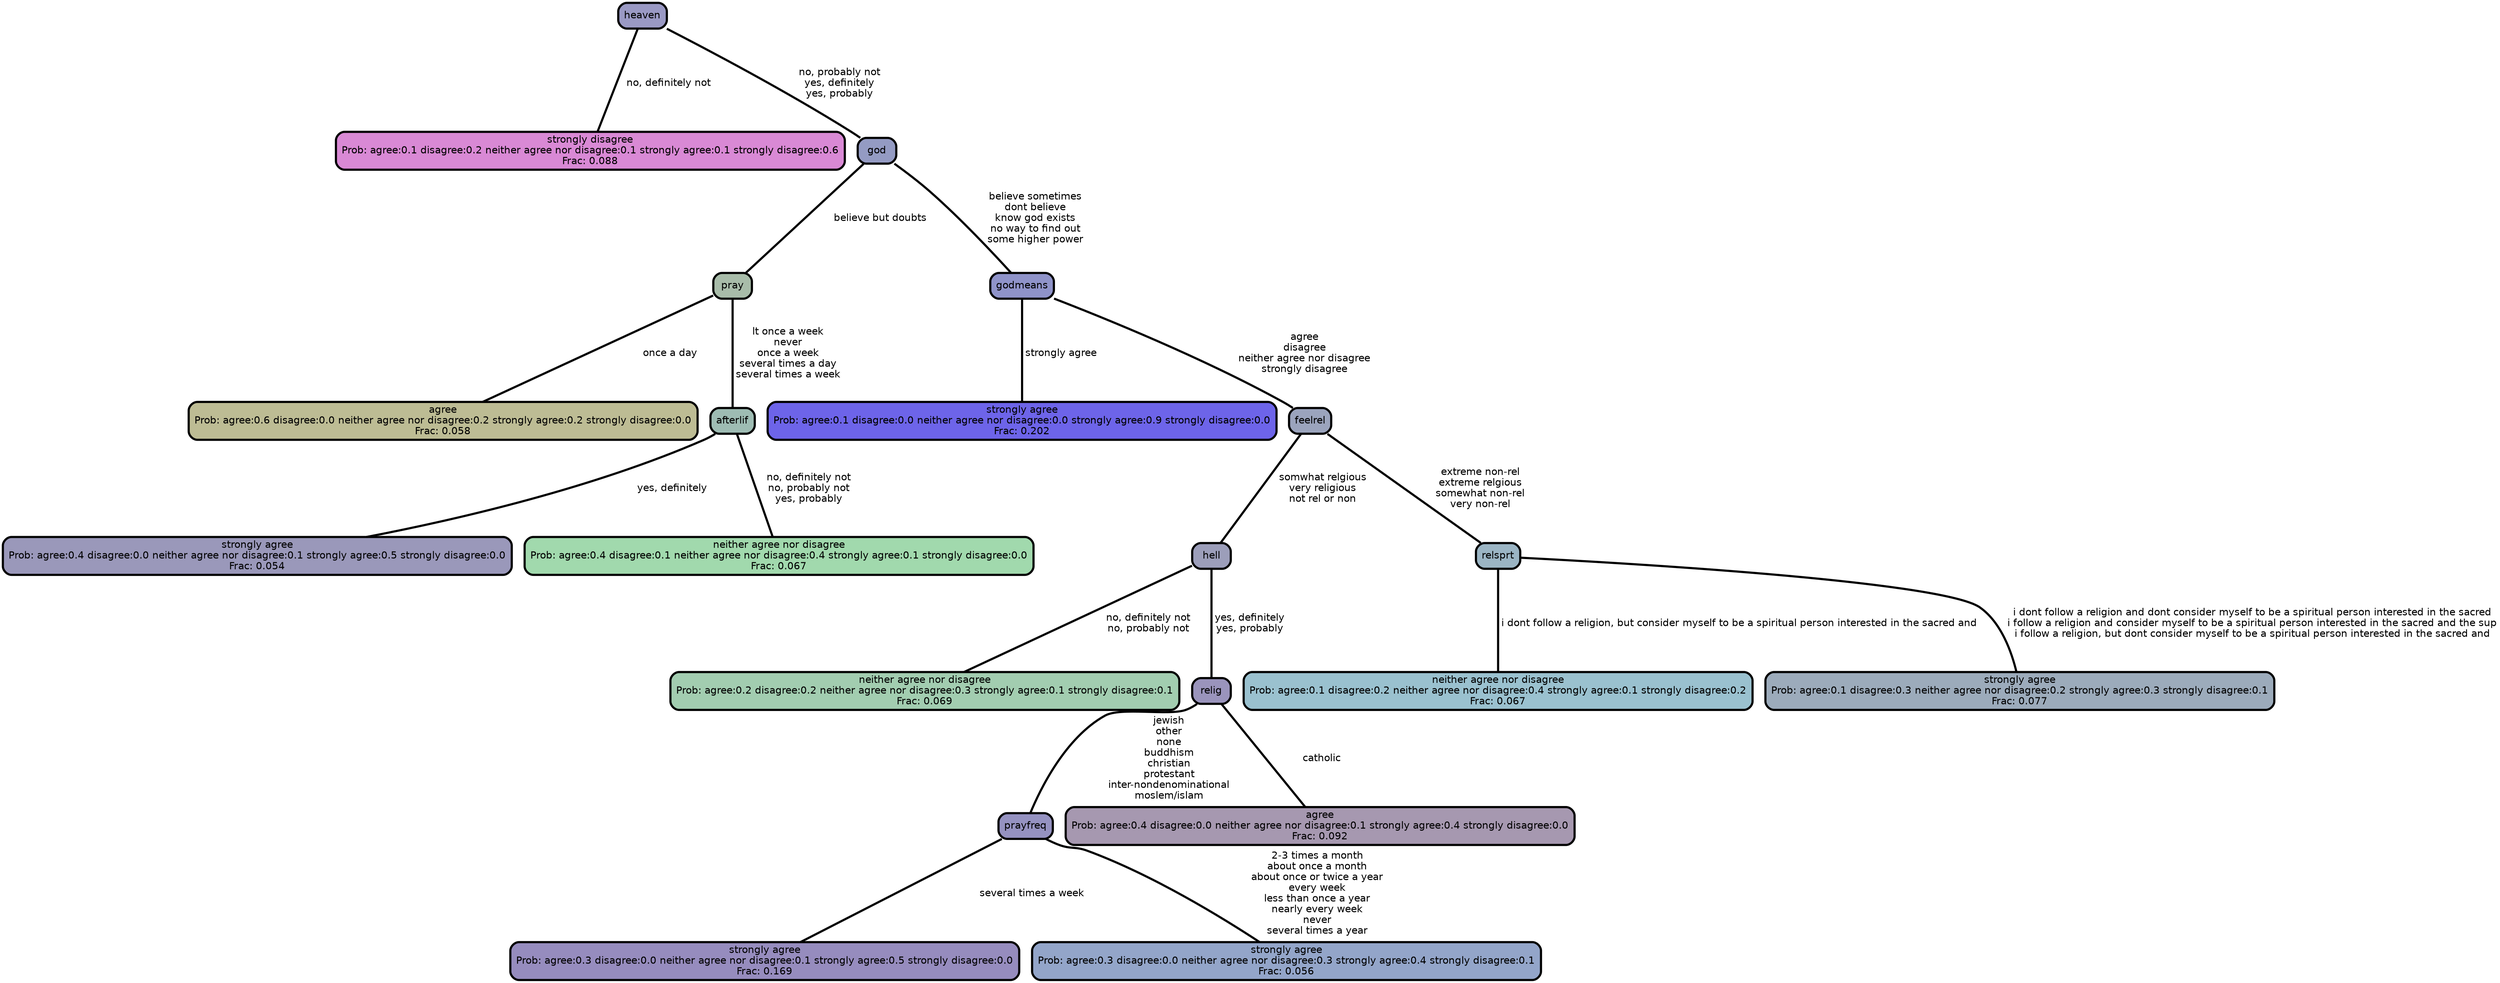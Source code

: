 graph Tree {
node [shape=box, style="filled, rounded",color="black",penwidth="3",fontcolor="black",                 fontname=helvetica] ;
graph [ranksep="0 equally", splines=straight,                 bgcolor=transparent, dpi=200] ;
edge [fontname=helvetica, color=black] ;
0 [label="strongly disagree
Prob: agree:0.1 disagree:0.2 neither agree nor disagree:0.1 strongly agree:0.1 strongly disagree:0.6
Frac: 0.088", fillcolor="#d989d5"] ;
1 [label="heaven", fillcolor="#9a99c4"] ;
2 [label="agree
Prob: agree:0.6 disagree:0.0 neither agree nor disagree:0.2 strongly agree:0.2 strongly disagree:0.0
Frac: 0.058", fillcolor="#bdbc94"] ;
3 [label="pray", fillcolor="#a8bca9"] ;
4 [label="strongly agree
Prob: agree:0.4 disagree:0.0 neither agree nor disagree:0.1 strongly agree:0.5 strongly disagree:0.0
Frac: 0.054", fillcolor="#9a98ba"] ;
5 [label="afterlif", fillcolor="#9ebcb3"] ;
6 [label="neither agree nor disagree
Prob: agree:0.4 disagree:0.1 neither agree nor disagree:0.4 strongly agree:0.1 strongly disagree:0.0
Frac: 0.067", fillcolor="#a1d9ad"] ;
7 [label="god", fillcolor="#949bc3"] ;
8 [label="strongly agree
Prob: agree:0.1 disagree:0.0 neither agree nor disagree:0.0 strongly agree:0.9 strongly disagree:0.0
Frac: 0.202", fillcolor="#6d64e9"] ;
9 [label="godmeans", fillcolor="#8f93c9"] ;
10 [label="neither agree nor disagree
Prob: agree:0.2 disagree:0.2 neither agree nor disagree:0.3 strongly agree:0.1 strongly disagree:0.1
Frac: 0.069", fillcolor="#a2cdb0"] ;
11 [label="hell", fillcolor="#9c9eba"] ;
12 [label="strongly agree
Prob: agree:0.3 disagree:0.0 neither agree nor disagree:0.1 strongly agree:0.5 strongly disagree:0.0
Frac: 0.169", fillcolor="#968cbe"] ;
13 [label="prayfreq", fillcolor="#9592c1"] ;
14 [label="strongly agree
Prob: agree:0.3 disagree:0.0 neither agree nor disagree:0.3 strongly agree:0.4 strongly disagree:0.1
Frac: 0.056", fillcolor="#93a5c9"] ;
15 [label="relig", fillcolor="#9a94bc"] ;
16 [label="agree
Prob: agree:0.4 disagree:0.0 neither agree nor disagree:0.1 strongly agree:0.4 strongly disagree:0.0
Frac: 0.092", fillcolor="#a698b0"] ;
17 [label="feelrel", fillcolor="#9ba4bd"] ;
18 [label="neither agree nor disagree
Prob: agree:0.1 disagree:0.2 neither agree nor disagree:0.4 strongly agree:0.1 strongly disagree:0.2
Frac: 0.067", fillcolor="#9ac1cf"] ;
19 [label="relsprt", fillcolor="#9bb5c4"] ;
20 [label="strongly agree
Prob: agree:0.1 disagree:0.3 neither agree nor disagree:0.2 strongly agree:0.3 strongly disagree:0.1
Frac: 0.077", fillcolor="#9cabbb"] ;
1 -- 0 [label=" no, definitely not",penwidth=3] ;
1 -- 7 [label=" no, probably not\n yes, definitely\n yes, probably",penwidth=3] ;
3 -- 2 [label=" once a day",penwidth=3] ;
3 -- 5 [label=" lt once a week\n never\n once a week\n several times a day\n several times a week",penwidth=3] ;
5 -- 4 [label=" yes, definitely",penwidth=3] ;
5 -- 6 [label=" no, definitely not\n no, probably not\n yes, probably",penwidth=3] ;
7 -- 3 [label=" believe but doubts",penwidth=3] ;
7 -- 9 [label=" believe sometimes\n dont believe\n know god exists\n no way to find out\n some higher power",penwidth=3] ;
9 -- 8 [label=" strongly agree",penwidth=3] ;
9 -- 17 [label=" agree\n disagree\n neither agree nor disagree\n strongly disagree",penwidth=3] ;
11 -- 10 [label=" no, definitely not\n no, probably not",penwidth=3] ;
11 -- 15 [label=" yes, definitely\n yes, probably",penwidth=3] ;
13 -- 12 [label=" several times a week",penwidth=3] ;
13 -- 14 [label=" 2-3 times a month\n about once a month\n about once or twice a year\n every week\n less than once a year\n nearly every week\n never\n several times a year",penwidth=3] ;
15 -- 13 [label=" jewish\n other\n none\n buddhism\n christian\n protestant\n inter-nondenominational\n moslem/islam",penwidth=3] ;
15 -- 16 [label=" catholic",penwidth=3] ;
17 -- 11 [label=" somwhat relgious\n very religious\n not rel or non",penwidth=3] ;
17 -- 19 [label=" extreme non-rel\n extreme relgious\n somewhat non-rel\n very non-rel",penwidth=3] ;
19 -- 18 [label=" i dont follow a religion, but consider myself to be a spiritual person interested in the sacred and",penwidth=3] ;
19 -- 20 [label=" i dont follow a religion and dont consider myself to be a spiritual person interested in the sacred\n i follow a religion and consider myself to be a spiritual person interested in the sacred and the sup\n i follow a religion, but dont consider myself to be a spiritual person interested in the sacred and",penwidth=3] ;
{rank = same;}}